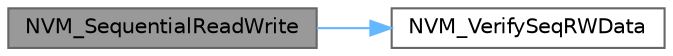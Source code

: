 digraph "NVM_SequentialReadWrite"
{
 // LATEX_PDF_SIZE
  bgcolor="transparent";
  edge [fontname=Helvetica,fontsize=10,labelfontname=Helvetica,labelfontsize=10];
  node [fontname=Helvetica,fontsize=10,shape=box,height=0.2,width=0.4];
  rankdir="LR";
  Node1 [id="Node000001",label="NVM_SequentialReadWrite",height=0.2,width=0.4,color="gray40", fillcolor="grey60", style="filled", fontcolor="black",tooltip=" "];
  Node1 -> Node2 [id="edge1_Node000001_Node000002",color="steelblue1",style="solid",tooltip=" "];
  Node2 [id="Node000002",label="NVM_VerifySeqRWData",height=0.2,width=0.4,color="grey40", fillcolor="white", style="filled",URL="$nvm_8c.html#a6511a23c90cbfe38e076a7f0fc92cdb0",tooltip=" "];
}
